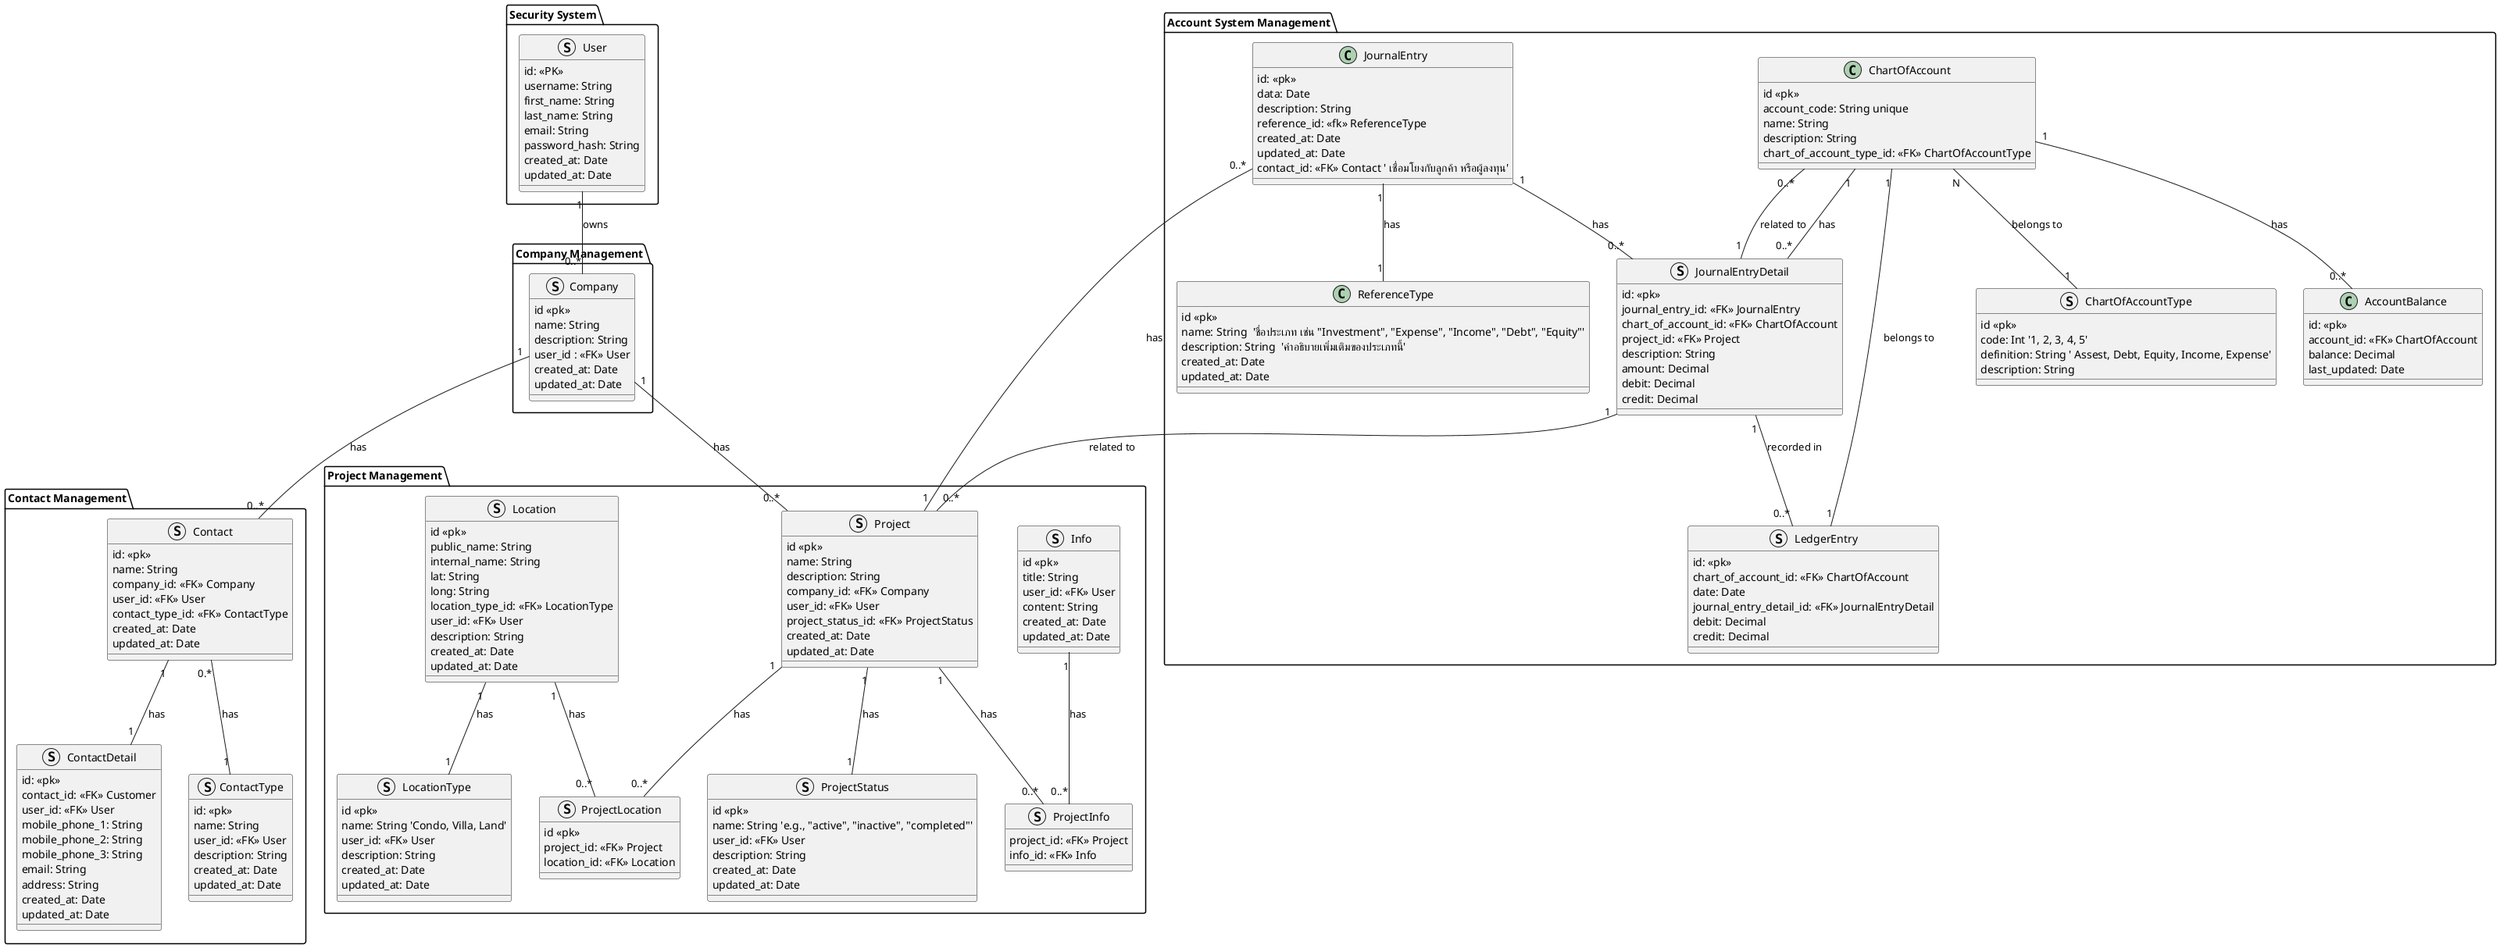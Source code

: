 ' Rule 1: All Atributes are private
' Rule 2: table name is CamelCase
' Rule 3: table name is singular
' Rule 4: properties are snake_case
' Rule 5: no access podifier is used
@startuml name Database Schema
package "Security System" {
    
    Struct User {
    id: <<PK>> 
    username: String
    first_name: String
    last_name: String
    email: String
    password_hash: String
    created_at: Date
    updated_at: Date
    }
}

package "Company Management" {
    
    Struct Company {
    id <<pk>>
    name: String
    description: String
    user_id : <<FK>> User
    created_at: Date
    updated_at: Date
    }

}

package "Project Management" {
    
    Struct Project {
        id <<pk>>
        name: String
        description: String
        company_id: <<FK>> Company
        user_id: <<FK>> User
        project_status_id: <<FK>> ProjectStatus
        created_at: Date
        updated_at: Date
    }

    Struct ProjectStatus {
        id <<pk>>
        name: String 'e.g., "active", "inactive", "completed"'
        user_id: <<FK>> User
        description: String
        created_at: Date
        updated_at: Date
    }

    Struct Location {
        id <<pk>>
        public_name: String
        internal_name: String
        lat: String
        long: String
        location_type_id: <<FK>> LocationType
        user_id: <<FK>> User
        description: String
        created_at: Date
        updated_at: Date
        
    }

    Struct ProjectLocation {
        id <<pk>>
        project_id: <<FK>> Project
        location_id: <<FK>> Location
        
    }

    Struct LocationType {
        id <<pk>>
        name: String 'Condo, Villa, Land'
        user_id: <<FK>> User
        description: String
        created_at: Date
        updated_at: Date
    }

    Struct Info{
        id <<pk>>
        title: String
        user_id: <<FK>> User
        content: String
        created_at: Date
        updated_at: Date
        
    }

    Struct ProjectInfo {
        project_id: <<FK>> Project
        info_id: <<FK>> Info
    }
}

package "Account System Management" {

    
    Class ChartOfAccount {
        id <<pk>>
        account_code: String unique
        name: String
        description: String
        chart_of_account_type_id: <<FK>> ChartOfAccountType
        
    }
    '  ABCDE assest debt equity income expense'
    Struct ChartOfAccountType {
        id <<pk>>
        code: Int '1, 2, 3, 4, 5'
        definition: String ' Assest, Debt, Equity, Income, Expense'
        description: String
    }
    Class AccountBalance {
        id: <<pk>>
        account_id: <<FK>> ChartOfAccount
        balance: Decimal
        last_updated: Date
    }

    Class JournalEntry {
        id: <<pk>>
        data: Date
        description: String
        reference_id: <<fk>> ReferenceType
        created_at: Date
        updated_at: Date 
        contact_id: <<FK>> Contact ' เชื่อมโยงกับลูกค้า หรือผู้ลงทุน'
    }





    Class ReferenceType {
        id <<pk>>
        name: String  'ชื่อประเภท เช่น "Investment", "Expense", "Income", "Debt", "Equity"'
        description: String  'คำอธิบายเพิ่มเติมของประเภทนี้'
        created_at: Date
        updated_at: Date
    }

    Struct JournalEntryDetail {
        id: <<pk>>
        journal_entry_id: <<FK>> JournalEntry
        chart_of_account_id: <<FK>> ChartOfAccount
        project_id: <<FK>> Project
        description: String
        amount: Decimal
        debit: Decimal
        credit: Decimal
    }

    Struct LedgerEntry {
        id: <<pk>>
        chart_of_account_id: <<FK>> ChartOfAccount
        date: Date
        journal_entry_detail_id: <<FK>> JournalEntryDetail
        debit: Decimal
        credit: Decimal
    }





    

}


package "Contact Management" {
    Struct Contact {
        id: <<pk>>
        name: String
        company_id: <<FK>> Company
        user_id: <<FK>> User
        contact_type_id: <<FK>> ContactType
        created_at: Date
        updated_at: Date
        
    }

    Struct ContactDetail {
        id: <<pk>>
        contact_id: <<FK>> Customer
        user_id: <<FK>> User
        mobile_phone_1: String
        mobile_phone_2: String
        mobile_phone_3: String
        email: String
        address: String
        created_at: Date
        updated_at: Date
    }

    Struct ContactType {
        id: <<pk>>
        name: String
        user_id: <<FK>> User
        description: String
        created_at: Date
        updated_at: Date
    }
}












User "1" -- "0..*" Company : "owns"

Company "1" -- "0..*" Contact : "has"
Contact "1" -- "1" ContactDetail : "has"
Contact "0.*" -- "1" ContactType : "has"
Company "1" -- "0..*" Project : "has"
Project "1" -- "0..*" ProjectLocation : "has"
Location "1" -- "0..*" ProjectLocation : "has"
Project "1" -- "0..*" ProjectInfo : "has"
Info "1" -- "0..*" ProjectInfo : "has"
Project "1" -- "1" ProjectStatus : "has"
Project "1" -- "0..*" JournalEntry : "has"
Location "1" -- "1" LocationType : "has"
ChartOfAccount "1" -- "0..*" AccountBalance : "has"
ChartOfAccount "1" -- "0..*" JournalEntryDetail : "has"
ChartOfAccount "N" -- "1" ChartOfAccountType : "belongs to"

JournalEntry "1" -- "0..*" JournalEntryDetail : "has"
JournalEntry "1" -- "1" ReferenceType : "has"

JournalEntryDetail "1" -- "0..*" Project : "related to"
JournalEntryDetail "1" -- "0..*" ChartOfAccount : "related to"
JournalEntryDetail "1" -- "0..*" LedgerEntry : "recorded in"
LedgerEntry "1" -- "1" ChartOfAccount : "belongs to"




@enduml
